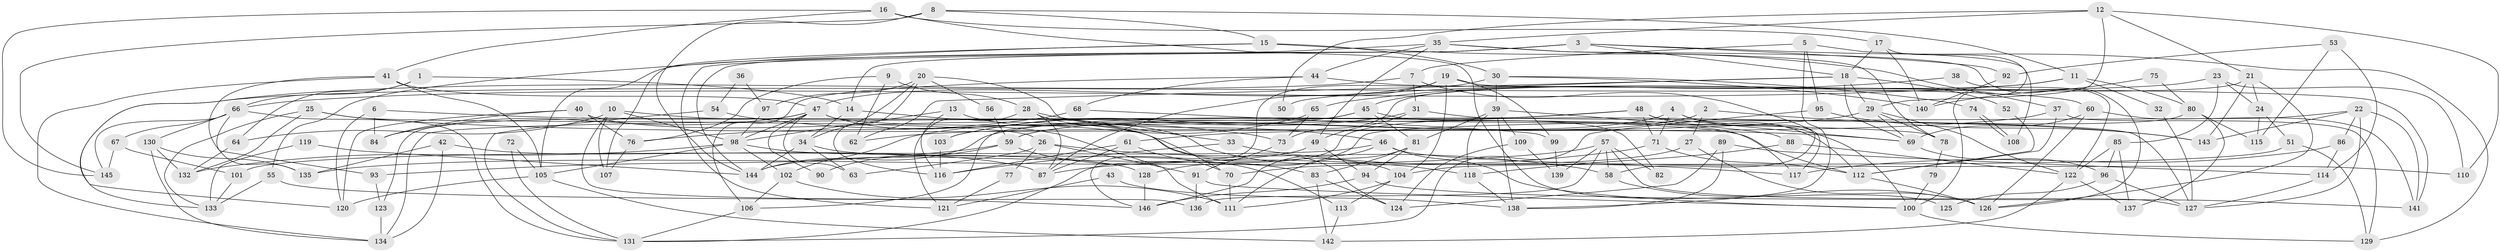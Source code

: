 // coarse degree distribution, {8: 0.11458333333333333, 4: 0.16666666666666666, 6: 0.20833333333333334, 5: 0.125, 3: 0.22916666666666666, 7: 0.09375, 2: 0.052083333333333336, 9: 0.010416666666666666}
// Generated by graph-tools (version 1.1) at 2025/52/02/27/25 19:52:05]
// undirected, 146 vertices, 292 edges
graph export_dot {
graph [start="1"]
  node [color=gray90,style=filled];
  1;
  2;
  3;
  4;
  5;
  6;
  7;
  8;
  9;
  10;
  11;
  12;
  13;
  14;
  15;
  16;
  17;
  18;
  19;
  20;
  21;
  22;
  23;
  24;
  25;
  26;
  27;
  28;
  29;
  30;
  31;
  32;
  33;
  34;
  35;
  36;
  37;
  38;
  39;
  40;
  41;
  42;
  43;
  44;
  45;
  46;
  47;
  48;
  49;
  50;
  51;
  52;
  53;
  54;
  55;
  56;
  57;
  58;
  59;
  60;
  61;
  62;
  63;
  64;
  65;
  66;
  67;
  68;
  69;
  70;
  71;
  72;
  73;
  74;
  75;
  76;
  77;
  78;
  79;
  80;
  81;
  82;
  83;
  84;
  85;
  86;
  87;
  88;
  89;
  90;
  91;
  92;
  93;
  94;
  95;
  96;
  97;
  98;
  99;
  100;
  101;
  102;
  103;
  104;
  105;
  106;
  107;
  108;
  109;
  110;
  111;
  112;
  113;
  114;
  115;
  116;
  117;
  118;
  119;
  120;
  121;
  122;
  123;
  124;
  125;
  126;
  127;
  128;
  129;
  130;
  131;
  132;
  133;
  134;
  135;
  136;
  137;
  138;
  139;
  140;
  141;
  142;
  143;
  144;
  145;
  146;
  1 -- 66;
  1 -- 14;
  1 -- 64;
  2 -- 27;
  2 -- 143;
  2 -- 59;
  3 -- 129;
  3 -- 18;
  3 -- 14;
  3 -- 92;
  3 -- 121;
  3 -- 144;
  4 -- 100;
  4 -- 71;
  4 -- 58;
  4 -- 59;
  5 -- 138;
  5 -- 95;
  5 -- 7;
  5 -- 108;
  6 -- 120;
  6 -- 84;
  6 -- 78;
  7 -- 31;
  7 -- 117;
  7 -- 120;
  8 -- 145;
  8 -- 144;
  8 -- 11;
  8 -- 15;
  9 -- 28;
  9 -- 62;
  9 -- 76;
  10 -- 64;
  10 -- 112;
  10 -- 98;
  10 -- 107;
  10 -- 136;
  11 -- 66;
  11 -- 32;
  11 -- 45;
  11 -- 80;
  12 -- 29;
  12 -- 35;
  12 -- 21;
  12 -- 50;
  12 -- 110;
  13 -- 118;
  13 -- 98;
  13 -- 116;
  14 -- 34;
  14 -- 124;
  15 -- 107;
  15 -- 30;
  15 -- 37;
  15 -- 55;
  16 -- 145;
  16 -- 41;
  16 -- 17;
  16 -- 125;
  17 -- 18;
  17 -- 100;
  17 -- 140;
  18 -- 29;
  18 -- 69;
  18 -- 50;
  18 -- 52;
  18 -- 62;
  19 -- 104;
  19 -- 87;
  19 -- 47;
  19 -- 99;
  19 -- 141;
  20 -- 33;
  20 -- 116;
  20 -- 34;
  20 -- 56;
  20 -- 97;
  21 -- 126;
  21 -- 24;
  21 -- 73;
  21 -- 143;
  22 -- 141;
  22 -- 127;
  22 -- 86;
  22 -- 128;
  22 -- 143;
  23 -- 133;
  23 -- 24;
  23 -- 85;
  23 -- 110;
  24 -- 51;
  24 -- 115;
  25 -- 132;
  25 -- 26;
  25 -- 69;
  25 -- 133;
  26 -- 63;
  26 -- 58;
  26 -- 77;
  26 -- 91;
  27 -- 126;
  27 -- 70;
  28 -- 70;
  28 -- 87;
  28 -- 46;
  28 -- 121;
  29 -- 69;
  29 -- 78;
  29 -- 62;
  29 -- 122;
  30 -- 146;
  30 -- 39;
  30 -- 74;
  30 -- 140;
  31 -- 127;
  31 -- 49;
  31 -- 103;
  32 -- 127;
  33 -- 117;
  33 -- 116;
  34 -- 113;
  34 -- 63;
  34 -- 144;
  35 -- 49;
  35 -- 44;
  35 -- 78;
  35 -- 105;
  35 -- 126;
  36 -- 97;
  36 -- 54;
  37 -- 112;
  37 -- 61;
  37 -- 129;
  38 -- 65;
  38 -- 122;
  39 -- 118;
  39 -- 81;
  39 -- 88;
  39 -- 109;
  39 -- 138;
  40 -- 76;
  40 -- 120;
  40 -- 84;
  40 -- 104;
  41 -- 105;
  41 -- 47;
  41 -- 93;
  41 -- 134;
  42 -- 135;
  42 -- 134;
  42 -- 87;
  43 -- 121;
  43 -- 138;
  44 -- 106;
  44 -- 60;
  44 -- 68;
  45 -- 81;
  45 -- 82;
  45 -- 103;
  45 -- 106;
  46 -- 110;
  46 -- 100;
  46 -- 101;
  46 -- 146;
  47 -- 123;
  47 -- 63;
  47 -- 84;
  47 -- 90;
  47 -- 98;
  47 -- 111;
  47 -- 117;
  48 -- 144;
  48 -- 112;
  48 -- 69;
  48 -- 71;
  48 -- 134;
  49 -- 144;
  49 -- 94;
  51 -- 129;
  51 -- 104;
  52 -- 112;
  53 -- 114;
  53 -- 92;
  53 -- 115;
  54 -- 73;
  54 -- 131;
  55 -- 146;
  55 -- 133;
  56 -- 59;
  57 -- 58;
  57 -- 136;
  57 -- 82;
  57 -- 127;
  57 -- 135;
  57 -- 139;
  58 -- 126;
  59 -- 83;
  59 -- 90;
  59 -- 93;
  60 -- 141;
  60 -- 69;
  60 -- 126;
  61 -- 116;
  61 -- 70;
  61 -- 87;
  64 -- 132;
  65 -- 102;
  65 -- 73;
  66 -- 135;
  66 -- 131;
  66 -- 67;
  66 -- 130;
  66 -- 145;
  67 -- 101;
  67 -- 145;
  68 -- 99;
  68 -- 76;
  69 -- 96;
  70 -- 111;
  71 -- 87;
  71 -- 112;
  72 -- 105;
  72 -- 131;
  73 -- 91;
  74 -- 108;
  74 -- 108;
  75 -- 140;
  75 -- 80;
  76 -- 107;
  77 -- 121;
  78 -- 79;
  79 -- 100;
  80 -- 115;
  80 -- 131;
  80 -- 137;
  81 -- 83;
  81 -- 94;
  81 -- 111;
  83 -- 142;
  83 -- 124;
  85 -- 122;
  85 -- 96;
  85 -- 137;
  86 -- 117;
  86 -- 114;
  88 -- 122;
  88 -- 118;
  89 -- 114;
  89 -- 124;
  89 -- 138;
  91 -- 100;
  91 -- 136;
  92 -- 140;
  93 -- 123;
  94 -- 146;
  94 -- 141;
  95 -- 131;
  95 -- 143;
  96 -- 125;
  96 -- 127;
  97 -- 98;
  98 -- 102;
  98 -- 105;
  98 -- 128;
  98 -- 132;
  99 -- 139;
  100 -- 129;
  101 -- 133;
  102 -- 111;
  102 -- 106;
  103 -- 116;
  104 -- 111;
  104 -- 113;
  105 -- 120;
  105 -- 142;
  106 -- 131;
  109 -- 124;
  109 -- 139;
  112 -- 126;
  113 -- 142;
  114 -- 127;
  118 -- 138;
  119 -- 144;
  119 -- 133;
  122 -- 137;
  122 -- 142;
  123 -- 134;
  128 -- 146;
  130 -- 134;
  130 -- 132;
  130 -- 135;
}
